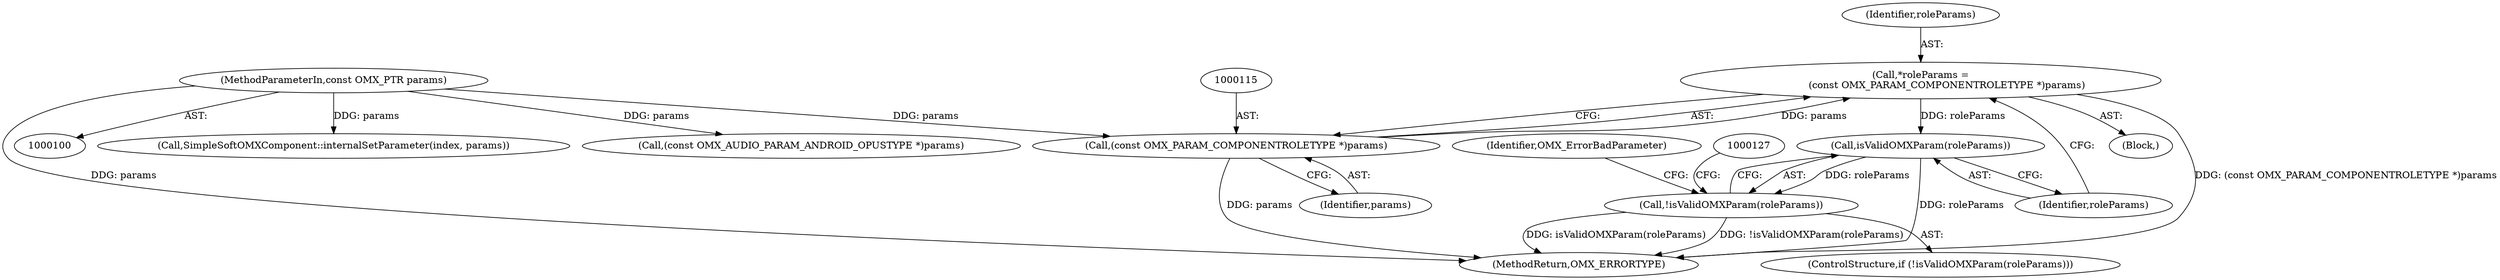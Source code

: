 digraph "0_Android_295c883fe3105b19bcd0f9e07d54c6b589fc5bff_31@pointer" {
"1000112" [label="(Call,*roleParams =\n                 (const OMX_PARAM_COMPONENTROLETYPE *)params)"];
"1000114" [label="(Call,(const OMX_PARAM_COMPONENTROLETYPE *)params)"];
"1000102" [label="(MethodParameterIn,const OMX_PTR params)"];
"1000119" [label="(Call,isValidOMXParam(roleParams))"];
"1000118" [label="(Call,!isValidOMXParam(roleParams))"];
"1000168" [label="(Call,SimpleSoftOMXComponent::internalSetParameter(index, params))"];
"1000117" [label="(ControlStructure,if (!isValidOMXParam(roleParams)))"];
"1000123" [label="(Identifier,OMX_ErrorBadParameter)"];
"1000118" [label="(Call,!isValidOMXParam(roleParams))"];
"1000114" [label="(Call,(const OMX_PARAM_COMPONENTROLETYPE *)params)"];
"1000102" [label="(MethodParameterIn,const OMX_PTR params)"];
"1000112" [label="(Call,*roleParams =\n                 (const OMX_PARAM_COMPONENTROLETYPE *)params)"];
"1000145" [label="(Call,(const OMX_AUDIO_PARAM_ANDROID_OPUSTYPE *)params)"];
"1000116" [label="(Identifier,params)"];
"1000110" [label="(Block,)"];
"1000171" [label="(MethodReturn,OMX_ERRORTYPE)"];
"1000113" [label="(Identifier,roleParams)"];
"1000119" [label="(Call,isValidOMXParam(roleParams))"];
"1000120" [label="(Identifier,roleParams)"];
"1000112" -> "1000110"  [label="AST: "];
"1000112" -> "1000114"  [label="CFG: "];
"1000113" -> "1000112"  [label="AST: "];
"1000114" -> "1000112"  [label="AST: "];
"1000120" -> "1000112"  [label="CFG: "];
"1000112" -> "1000171"  [label="DDG: (const OMX_PARAM_COMPONENTROLETYPE *)params"];
"1000114" -> "1000112"  [label="DDG: params"];
"1000112" -> "1000119"  [label="DDG: roleParams"];
"1000114" -> "1000116"  [label="CFG: "];
"1000115" -> "1000114"  [label="AST: "];
"1000116" -> "1000114"  [label="AST: "];
"1000114" -> "1000171"  [label="DDG: params"];
"1000102" -> "1000114"  [label="DDG: params"];
"1000102" -> "1000100"  [label="AST: "];
"1000102" -> "1000171"  [label="DDG: params"];
"1000102" -> "1000145"  [label="DDG: params"];
"1000102" -> "1000168"  [label="DDG: params"];
"1000119" -> "1000118"  [label="AST: "];
"1000119" -> "1000120"  [label="CFG: "];
"1000120" -> "1000119"  [label="AST: "];
"1000118" -> "1000119"  [label="CFG: "];
"1000119" -> "1000171"  [label="DDG: roleParams"];
"1000119" -> "1000118"  [label="DDG: roleParams"];
"1000118" -> "1000117"  [label="AST: "];
"1000123" -> "1000118"  [label="CFG: "];
"1000127" -> "1000118"  [label="CFG: "];
"1000118" -> "1000171"  [label="DDG: !isValidOMXParam(roleParams)"];
"1000118" -> "1000171"  [label="DDG: isValidOMXParam(roleParams)"];
}
